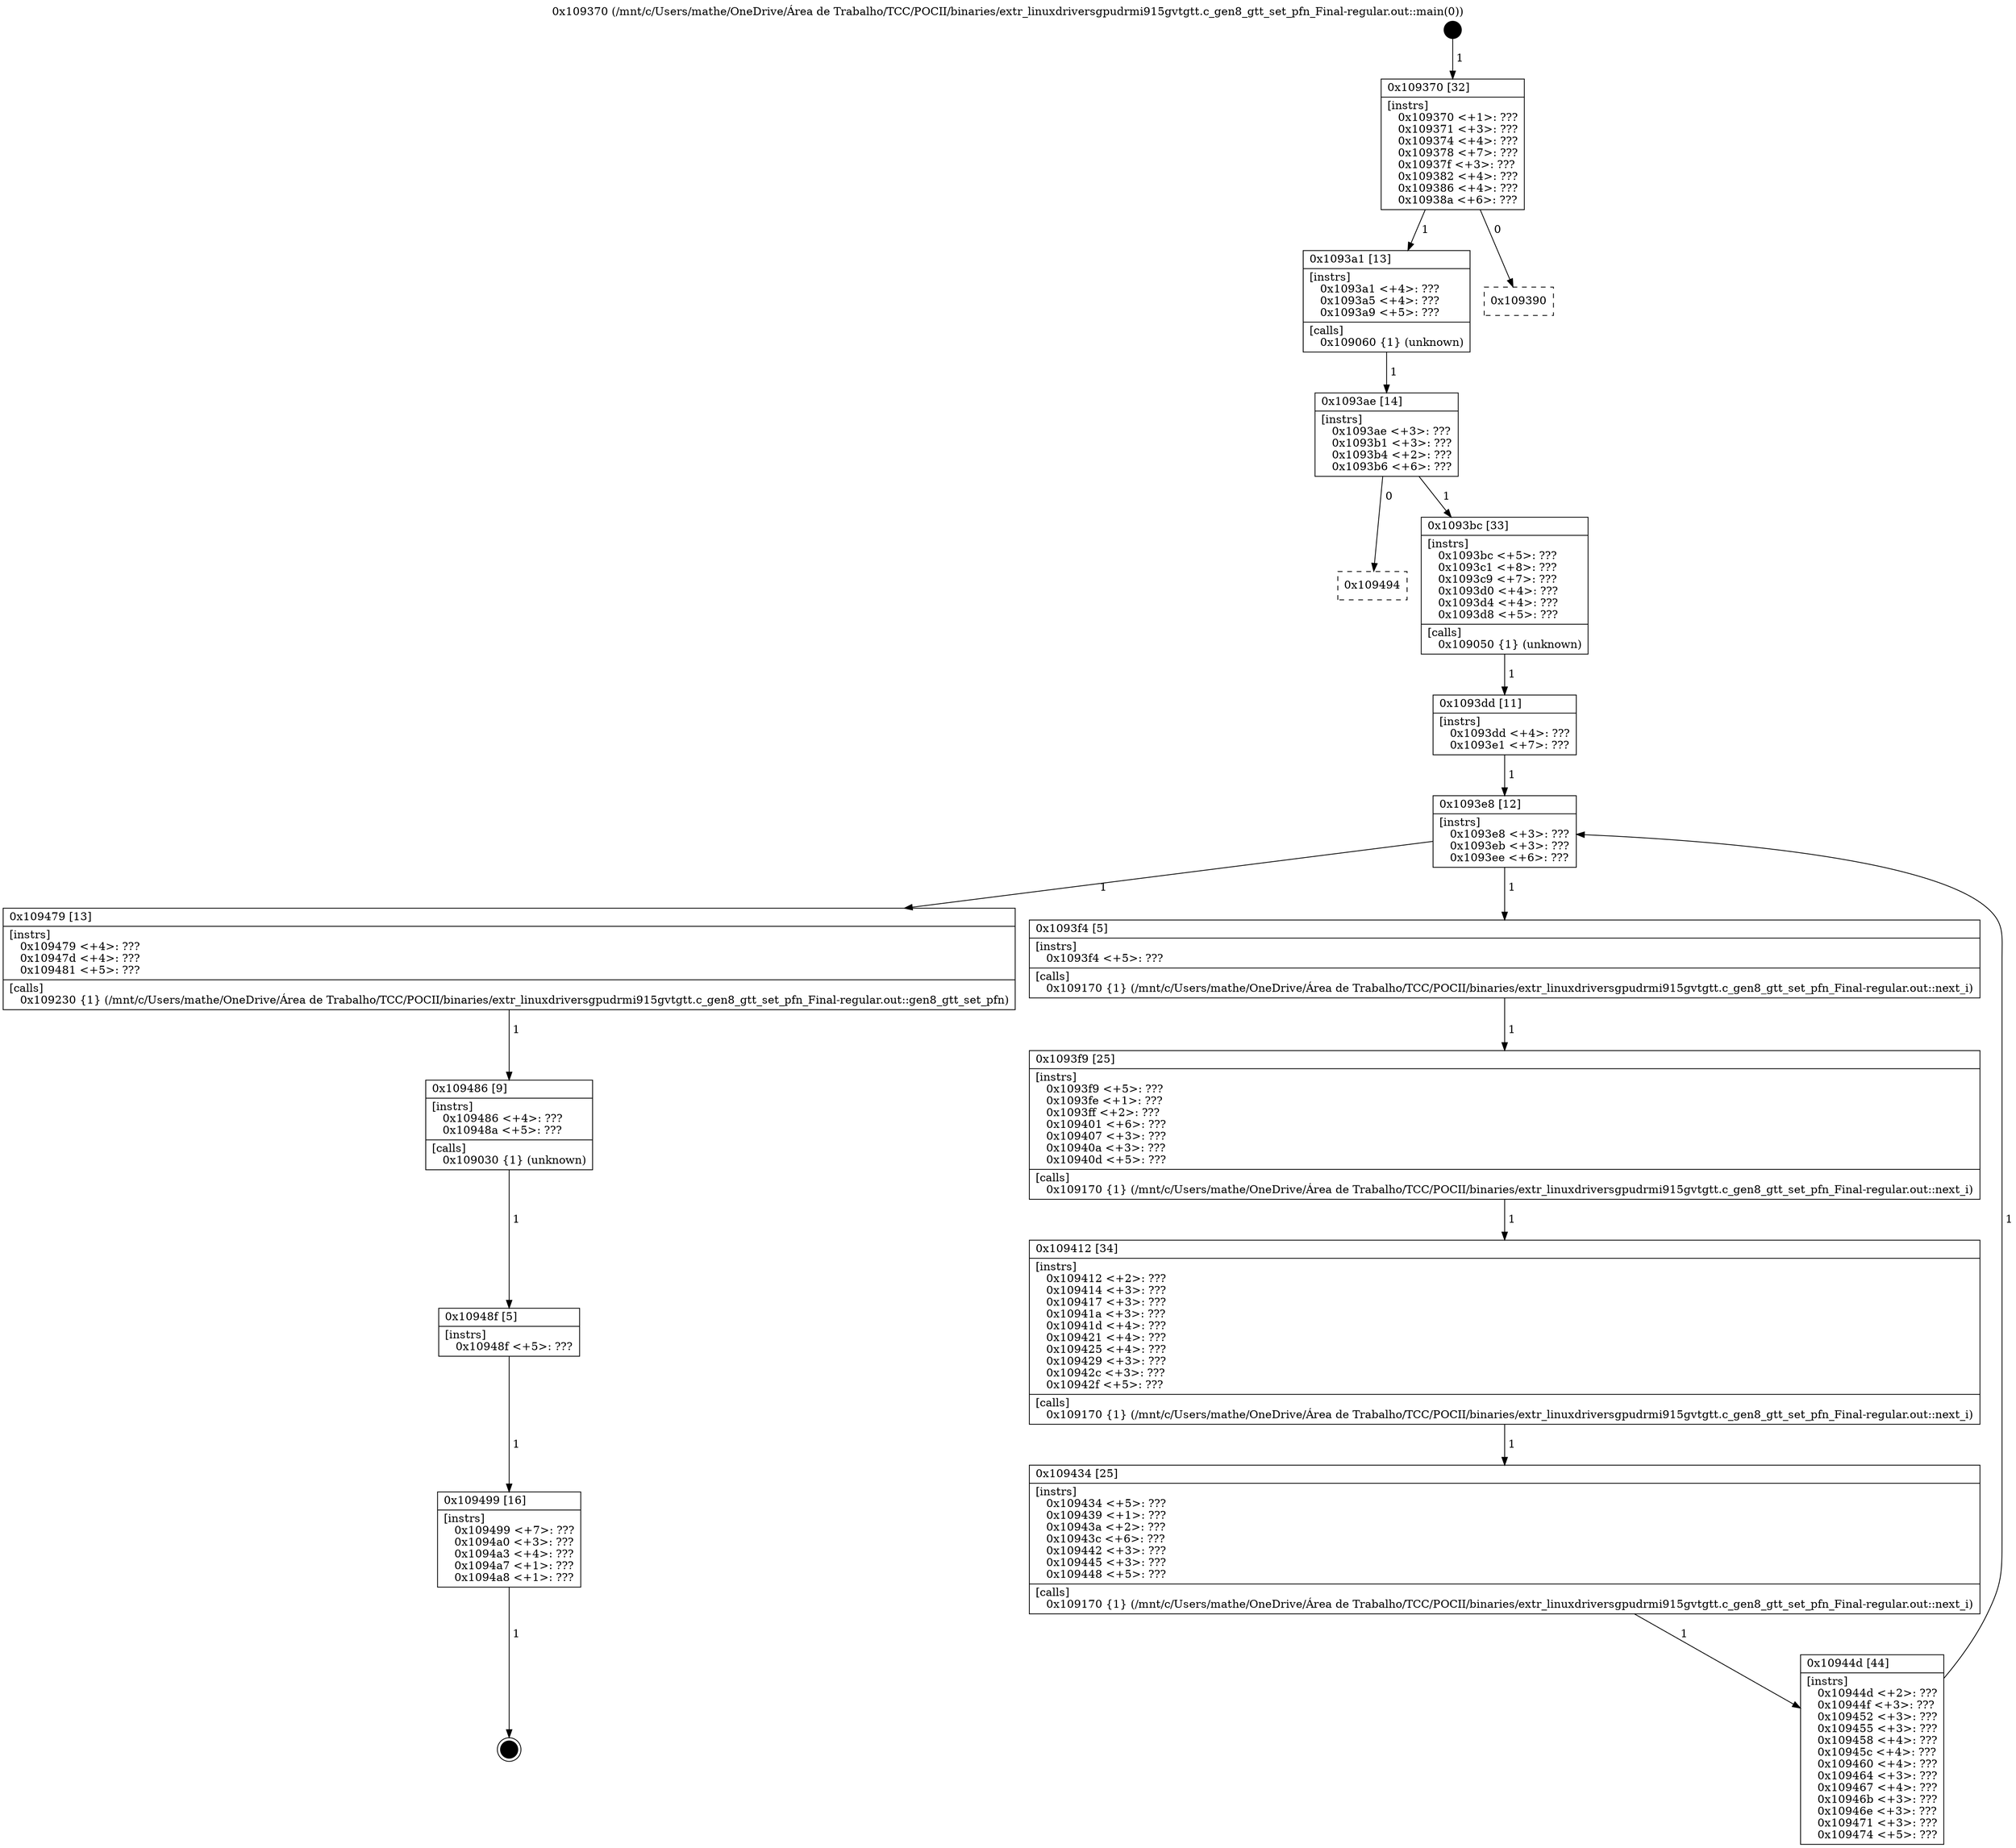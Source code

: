 digraph "0x109370" {
  label = "0x109370 (/mnt/c/Users/mathe/OneDrive/Área de Trabalho/TCC/POCII/binaries/extr_linuxdriversgpudrmi915gvtgtt.c_gen8_gtt_set_pfn_Final-regular.out::main(0))"
  labelloc = "t"
  node[shape=record]

  Entry [label="",width=0.3,height=0.3,shape=circle,fillcolor=black,style=filled]
  "0x109370" [label="{
     0x109370 [32]\l
     | [instrs]\l
     &nbsp;&nbsp;0x109370 \<+1\>: ???\l
     &nbsp;&nbsp;0x109371 \<+3\>: ???\l
     &nbsp;&nbsp;0x109374 \<+4\>: ???\l
     &nbsp;&nbsp;0x109378 \<+7\>: ???\l
     &nbsp;&nbsp;0x10937f \<+3\>: ???\l
     &nbsp;&nbsp;0x109382 \<+4\>: ???\l
     &nbsp;&nbsp;0x109386 \<+4\>: ???\l
     &nbsp;&nbsp;0x10938a \<+6\>: ???\l
  }"]
  "0x1093a1" [label="{
     0x1093a1 [13]\l
     | [instrs]\l
     &nbsp;&nbsp;0x1093a1 \<+4\>: ???\l
     &nbsp;&nbsp;0x1093a5 \<+4\>: ???\l
     &nbsp;&nbsp;0x1093a9 \<+5\>: ???\l
     | [calls]\l
     &nbsp;&nbsp;0x109060 \{1\} (unknown)\l
  }"]
  "0x109390" [label="{
     0x109390\l
  }", style=dashed]
  "0x1093ae" [label="{
     0x1093ae [14]\l
     | [instrs]\l
     &nbsp;&nbsp;0x1093ae \<+3\>: ???\l
     &nbsp;&nbsp;0x1093b1 \<+3\>: ???\l
     &nbsp;&nbsp;0x1093b4 \<+2\>: ???\l
     &nbsp;&nbsp;0x1093b6 \<+6\>: ???\l
  }"]
  "0x109494" [label="{
     0x109494\l
  }", style=dashed]
  "0x1093bc" [label="{
     0x1093bc [33]\l
     | [instrs]\l
     &nbsp;&nbsp;0x1093bc \<+5\>: ???\l
     &nbsp;&nbsp;0x1093c1 \<+8\>: ???\l
     &nbsp;&nbsp;0x1093c9 \<+7\>: ???\l
     &nbsp;&nbsp;0x1093d0 \<+4\>: ???\l
     &nbsp;&nbsp;0x1093d4 \<+4\>: ???\l
     &nbsp;&nbsp;0x1093d8 \<+5\>: ???\l
     | [calls]\l
     &nbsp;&nbsp;0x109050 \{1\} (unknown)\l
  }"]
  Exit [label="",width=0.3,height=0.3,shape=circle,fillcolor=black,style=filled,peripheries=2]
  "0x1093e8" [label="{
     0x1093e8 [12]\l
     | [instrs]\l
     &nbsp;&nbsp;0x1093e8 \<+3\>: ???\l
     &nbsp;&nbsp;0x1093eb \<+3\>: ???\l
     &nbsp;&nbsp;0x1093ee \<+6\>: ???\l
  }"]
  "0x109479" [label="{
     0x109479 [13]\l
     | [instrs]\l
     &nbsp;&nbsp;0x109479 \<+4\>: ???\l
     &nbsp;&nbsp;0x10947d \<+4\>: ???\l
     &nbsp;&nbsp;0x109481 \<+5\>: ???\l
     | [calls]\l
     &nbsp;&nbsp;0x109230 \{1\} (/mnt/c/Users/mathe/OneDrive/Área de Trabalho/TCC/POCII/binaries/extr_linuxdriversgpudrmi915gvtgtt.c_gen8_gtt_set_pfn_Final-regular.out::gen8_gtt_set_pfn)\l
  }"]
  "0x1093f4" [label="{
     0x1093f4 [5]\l
     | [instrs]\l
     &nbsp;&nbsp;0x1093f4 \<+5\>: ???\l
     | [calls]\l
     &nbsp;&nbsp;0x109170 \{1\} (/mnt/c/Users/mathe/OneDrive/Área de Trabalho/TCC/POCII/binaries/extr_linuxdriversgpudrmi915gvtgtt.c_gen8_gtt_set_pfn_Final-regular.out::next_i)\l
  }"]
  "0x1093f9" [label="{
     0x1093f9 [25]\l
     | [instrs]\l
     &nbsp;&nbsp;0x1093f9 \<+5\>: ???\l
     &nbsp;&nbsp;0x1093fe \<+1\>: ???\l
     &nbsp;&nbsp;0x1093ff \<+2\>: ???\l
     &nbsp;&nbsp;0x109401 \<+6\>: ???\l
     &nbsp;&nbsp;0x109407 \<+3\>: ???\l
     &nbsp;&nbsp;0x10940a \<+3\>: ???\l
     &nbsp;&nbsp;0x10940d \<+5\>: ???\l
     | [calls]\l
     &nbsp;&nbsp;0x109170 \{1\} (/mnt/c/Users/mathe/OneDrive/Área de Trabalho/TCC/POCII/binaries/extr_linuxdriversgpudrmi915gvtgtt.c_gen8_gtt_set_pfn_Final-regular.out::next_i)\l
  }"]
  "0x109412" [label="{
     0x109412 [34]\l
     | [instrs]\l
     &nbsp;&nbsp;0x109412 \<+2\>: ???\l
     &nbsp;&nbsp;0x109414 \<+3\>: ???\l
     &nbsp;&nbsp;0x109417 \<+3\>: ???\l
     &nbsp;&nbsp;0x10941a \<+3\>: ???\l
     &nbsp;&nbsp;0x10941d \<+4\>: ???\l
     &nbsp;&nbsp;0x109421 \<+4\>: ???\l
     &nbsp;&nbsp;0x109425 \<+4\>: ???\l
     &nbsp;&nbsp;0x109429 \<+3\>: ???\l
     &nbsp;&nbsp;0x10942c \<+3\>: ???\l
     &nbsp;&nbsp;0x10942f \<+5\>: ???\l
     | [calls]\l
     &nbsp;&nbsp;0x109170 \{1\} (/mnt/c/Users/mathe/OneDrive/Área de Trabalho/TCC/POCII/binaries/extr_linuxdriversgpudrmi915gvtgtt.c_gen8_gtt_set_pfn_Final-regular.out::next_i)\l
  }"]
  "0x109434" [label="{
     0x109434 [25]\l
     | [instrs]\l
     &nbsp;&nbsp;0x109434 \<+5\>: ???\l
     &nbsp;&nbsp;0x109439 \<+1\>: ???\l
     &nbsp;&nbsp;0x10943a \<+2\>: ???\l
     &nbsp;&nbsp;0x10943c \<+6\>: ???\l
     &nbsp;&nbsp;0x109442 \<+3\>: ???\l
     &nbsp;&nbsp;0x109445 \<+3\>: ???\l
     &nbsp;&nbsp;0x109448 \<+5\>: ???\l
     | [calls]\l
     &nbsp;&nbsp;0x109170 \{1\} (/mnt/c/Users/mathe/OneDrive/Área de Trabalho/TCC/POCII/binaries/extr_linuxdriversgpudrmi915gvtgtt.c_gen8_gtt_set_pfn_Final-regular.out::next_i)\l
  }"]
  "0x10944d" [label="{
     0x10944d [44]\l
     | [instrs]\l
     &nbsp;&nbsp;0x10944d \<+2\>: ???\l
     &nbsp;&nbsp;0x10944f \<+3\>: ???\l
     &nbsp;&nbsp;0x109452 \<+3\>: ???\l
     &nbsp;&nbsp;0x109455 \<+3\>: ???\l
     &nbsp;&nbsp;0x109458 \<+4\>: ???\l
     &nbsp;&nbsp;0x10945c \<+4\>: ???\l
     &nbsp;&nbsp;0x109460 \<+4\>: ???\l
     &nbsp;&nbsp;0x109464 \<+3\>: ???\l
     &nbsp;&nbsp;0x109467 \<+4\>: ???\l
     &nbsp;&nbsp;0x10946b \<+3\>: ???\l
     &nbsp;&nbsp;0x10946e \<+3\>: ???\l
     &nbsp;&nbsp;0x109471 \<+3\>: ???\l
     &nbsp;&nbsp;0x109474 \<+5\>: ???\l
  }"]
  "0x1093dd" [label="{
     0x1093dd [11]\l
     | [instrs]\l
     &nbsp;&nbsp;0x1093dd \<+4\>: ???\l
     &nbsp;&nbsp;0x1093e1 \<+7\>: ???\l
  }"]
  "0x109486" [label="{
     0x109486 [9]\l
     | [instrs]\l
     &nbsp;&nbsp;0x109486 \<+4\>: ???\l
     &nbsp;&nbsp;0x10948a \<+5\>: ???\l
     | [calls]\l
     &nbsp;&nbsp;0x109030 \{1\} (unknown)\l
  }"]
  "0x10948f" [label="{
     0x10948f [5]\l
     | [instrs]\l
     &nbsp;&nbsp;0x10948f \<+5\>: ???\l
  }"]
  "0x109499" [label="{
     0x109499 [16]\l
     | [instrs]\l
     &nbsp;&nbsp;0x109499 \<+7\>: ???\l
     &nbsp;&nbsp;0x1094a0 \<+3\>: ???\l
     &nbsp;&nbsp;0x1094a3 \<+4\>: ???\l
     &nbsp;&nbsp;0x1094a7 \<+1\>: ???\l
     &nbsp;&nbsp;0x1094a8 \<+1\>: ???\l
  }"]
  Entry -> "0x109370" [label=" 1"]
  "0x109370" -> "0x1093a1" [label=" 1"]
  "0x109370" -> "0x109390" [label=" 0"]
  "0x1093a1" -> "0x1093ae" [label=" 1"]
  "0x1093ae" -> "0x109494" [label=" 0"]
  "0x1093ae" -> "0x1093bc" [label=" 1"]
  "0x109499" -> Exit [label=" 1"]
  "0x1093bc" -> "0x1093dd" [label=" 1"]
  "0x1093e8" -> "0x109479" [label=" 1"]
  "0x1093e8" -> "0x1093f4" [label=" 1"]
  "0x1093f4" -> "0x1093f9" [label=" 1"]
  "0x1093f9" -> "0x109412" [label=" 1"]
  "0x109412" -> "0x109434" [label=" 1"]
  "0x109434" -> "0x10944d" [label=" 1"]
  "0x1093dd" -> "0x1093e8" [label=" 1"]
  "0x10944d" -> "0x1093e8" [label=" 1"]
  "0x109479" -> "0x109486" [label=" 1"]
  "0x109486" -> "0x10948f" [label=" 1"]
  "0x10948f" -> "0x109499" [label=" 1"]
}
